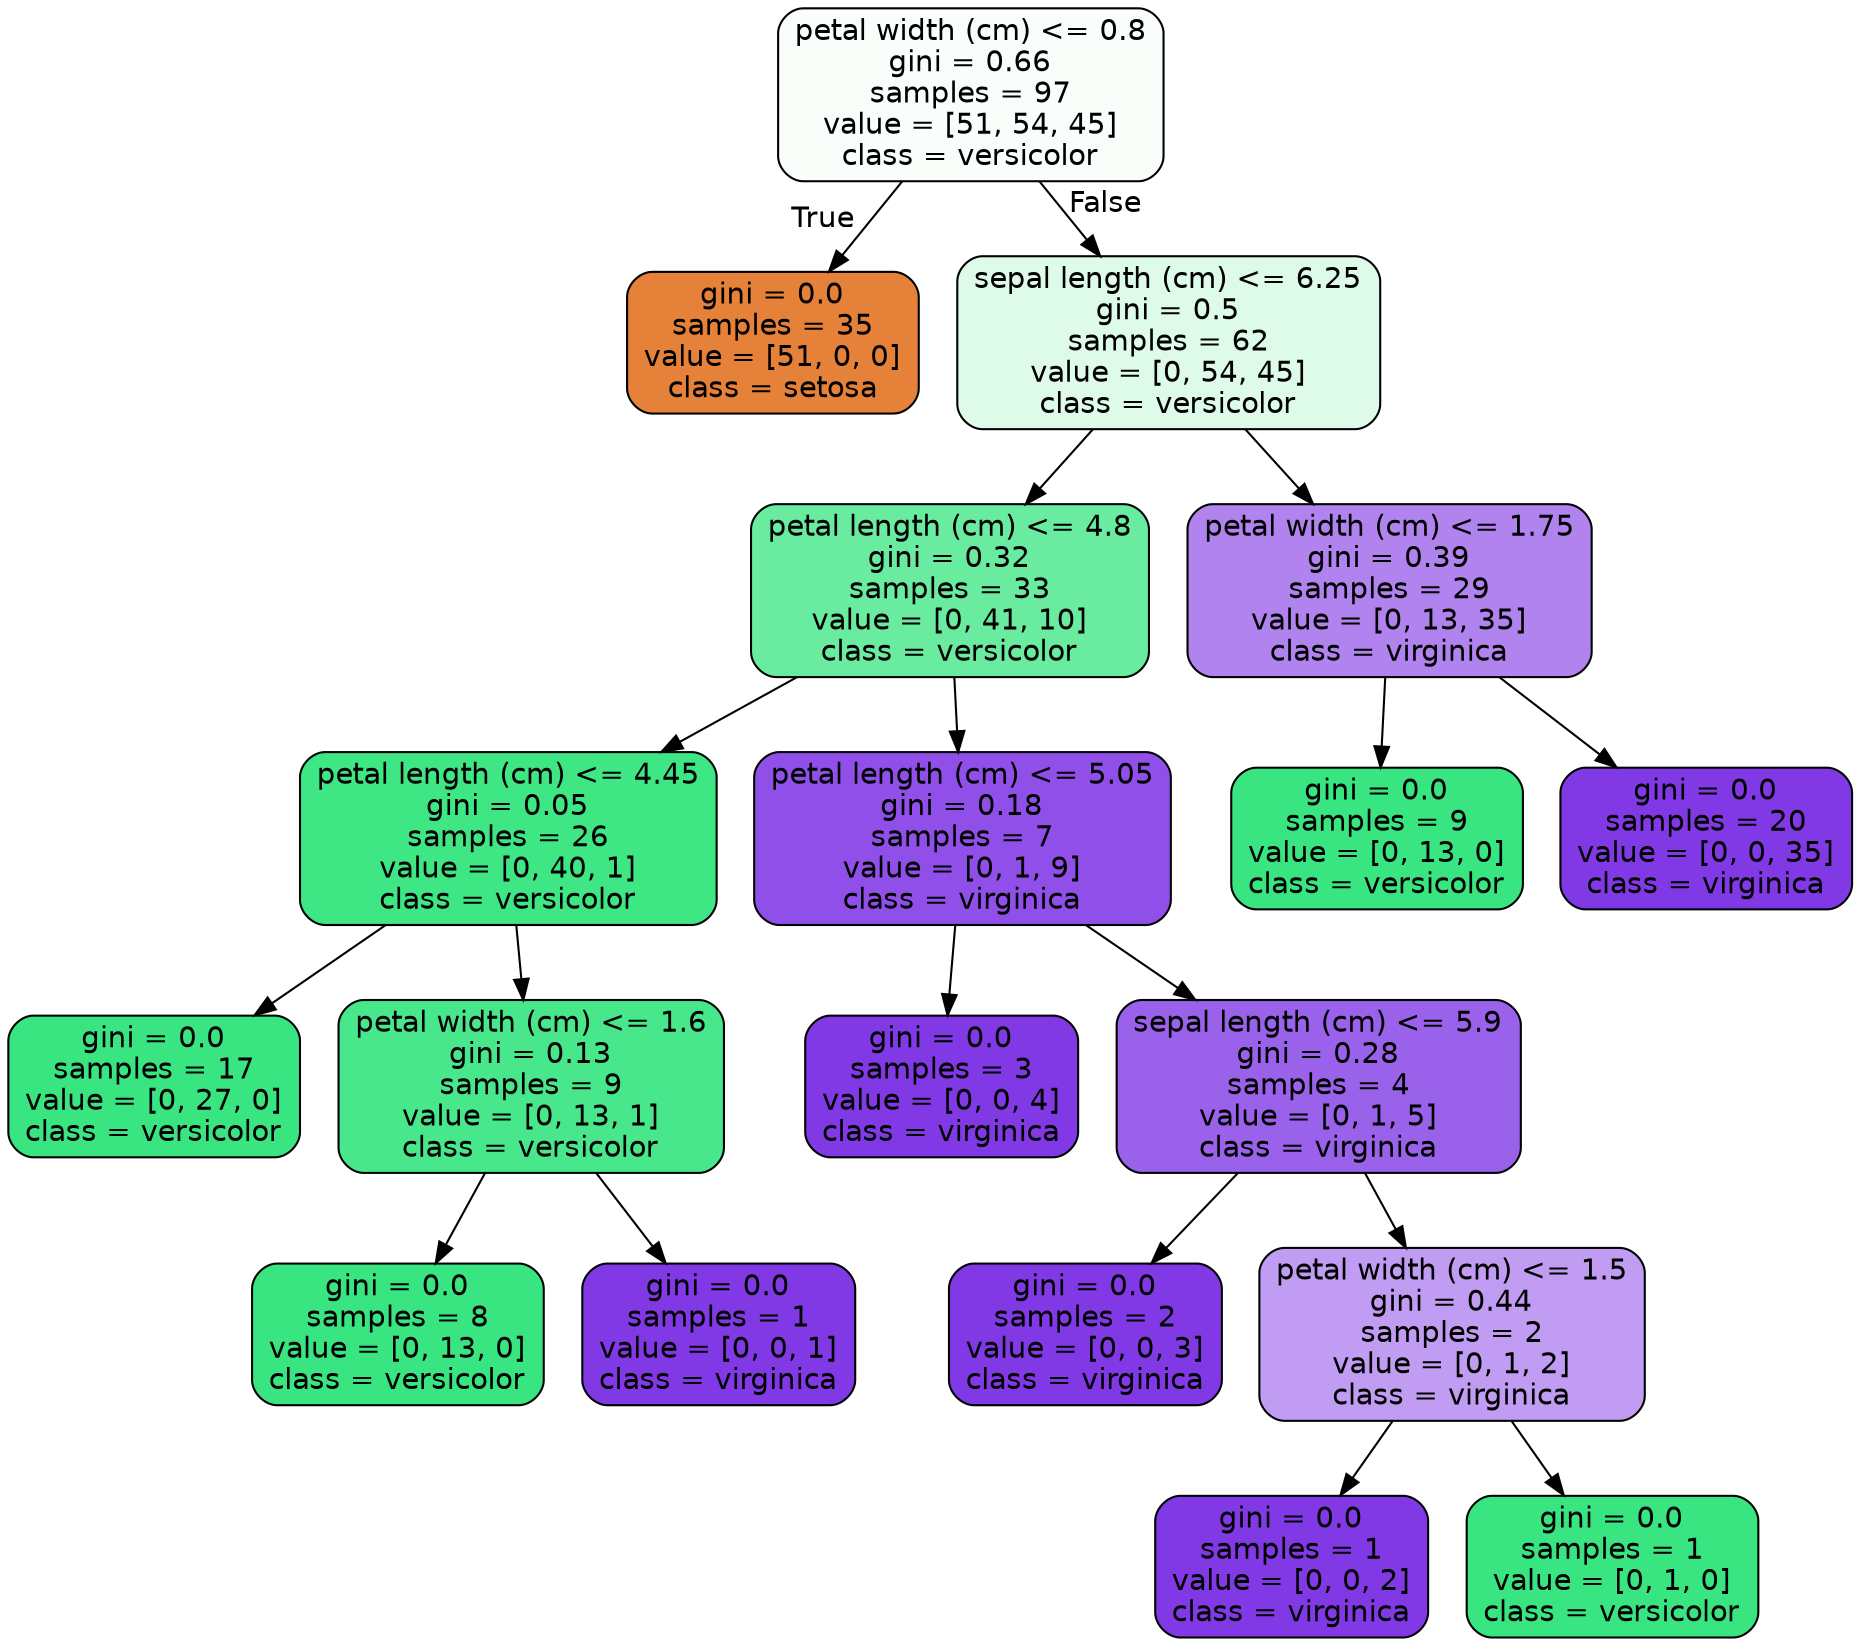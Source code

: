 digraph Tree {
node [shape=box, style="filled, rounded", color="black", fontname=helvetica] ;
edge [fontname=helvetica] ;
0 [label="petal width (cm) <= 0.8\ngini = 0.66\nsamples = 97\nvalue = [51, 54, 45]\nclass = versicolor", fillcolor="#f9fefb"] ;
1 [label="gini = 0.0\nsamples = 35\nvalue = [51, 0, 0]\nclass = setosa", fillcolor="#e58139"] ;
0 -> 1 [labeldistance=2.5, labelangle=45, headlabel="True"] ;
2 [label="sepal length (cm) <= 6.25\ngini = 0.5\nsamples = 62\nvalue = [0, 54, 45]\nclass = versicolor", fillcolor="#defbea"] ;
0 -> 2 [labeldistance=2.5, labelangle=-45, headlabel="False"] ;
3 [label="petal length (cm) <= 4.8\ngini = 0.32\nsamples = 33\nvalue = [0, 41, 10]\nclass = versicolor", fillcolor="#69eba0"] ;
2 -> 3 ;
4 [label="petal length (cm) <= 4.45\ngini = 0.05\nsamples = 26\nvalue = [0, 40, 1]\nclass = versicolor", fillcolor="#3ee684"] ;
3 -> 4 ;
5 [label="gini = 0.0\nsamples = 17\nvalue = [0, 27, 0]\nclass = versicolor", fillcolor="#39e581"] ;
4 -> 5 ;
6 [label="petal width (cm) <= 1.6\ngini = 0.13\nsamples = 9\nvalue = [0, 13, 1]\nclass = versicolor", fillcolor="#48e78b"] ;
4 -> 6 ;
7 [label="gini = 0.0\nsamples = 8\nvalue = [0, 13, 0]\nclass = versicolor", fillcolor="#39e581"] ;
6 -> 7 ;
8 [label="gini = 0.0\nsamples = 1\nvalue = [0, 0, 1]\nclass = virginica", fillcolor="#8139e5"] ;
6 -> 8 ;
9 [label="petal length (cm) <= 5.05\ngini = 0.18\nsamples = 7\nvalue = [0, 1, 9]\nclass = virginica", fillcolor="#8f4fe8"] ;
3 -> 9 ;
10 [label="gini = 0.0\nsamples = 3\nvalue = [0, 0, 4]\nclass = virginica", fillcolor="#8139e5"] ;
9 -> 10 ;
11 [label="sepal length (cm) <= 5.9\ngini = 0.28\nsamples = 4\nvalue = [0, 1, 5]\nclass = virginica", fillcolor="#9a61ea"] ;
9 -> 11 ;
12 [label="gini = 0.0\nsamples = 2\nvalue = [0, 0, 3]\nclass = virginica", fillcolor="#8139e5"] ;
11 -> 12 ;
13 [label="petal width (cm) <= 1.5\ngini = 0.44\nsamples = 2\nvalue = [0, 1, 2]\nclass = virginica", fillcolor="#c09cf2"] ;
11 -> 13 ;
14 [label="gini = 0.0\nsamples = 1\nvalue = [0, 0, 2]\nclass = virginica", fillcolor="#8139e5"] ;
13 -> 14 ;
15 [label="gini = 0.0\nsamples = 1\nvalue = [0, 1, 0]\nclass = versicolor", fillcolor="#39e581"] ;
13 -> 15 ;
16 [label="petal width (cm) <= 1.75\ngini = 0.39\nsamples = 29\nvalue = [0, 13, 35]\nclass = virginica", fillcolor="#b083ef"] ;
2 -> 16 ;
17 [label="gini = 0.0\nsamples = 9\nvalue = [0, 13, 0]\nclass = versicolor", fillcolor="#39e581"] ;
16 -> 17 ;
18 [label="gini = 0.0\nsamples = 20\nvalue = [0, 0, 35]\nclass = virginica", fillcolor="#8139e5"] ;
16 -> 18 ;
}